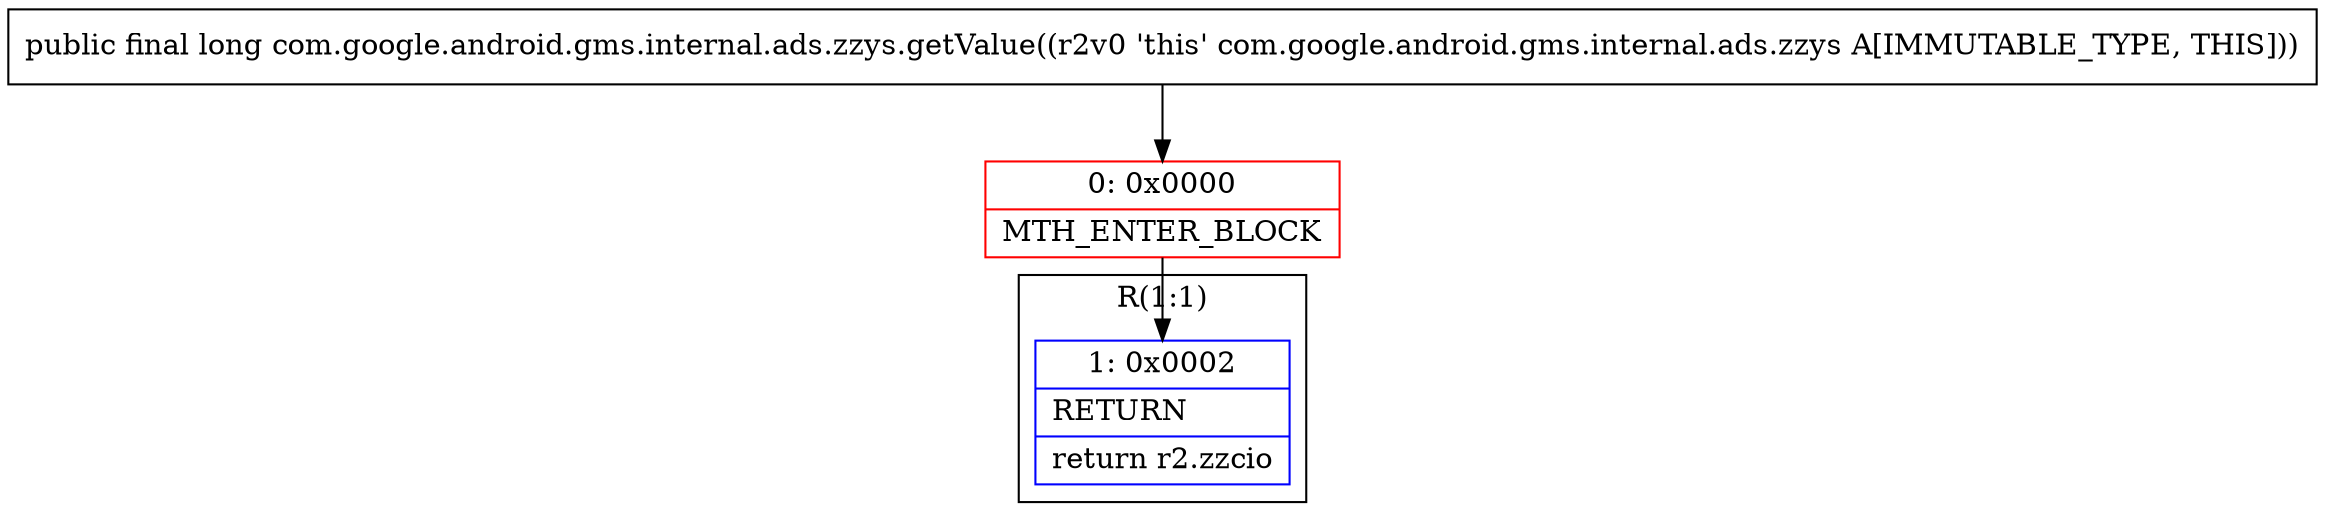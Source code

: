 digraph "CFG forcom.google.android.gms.internal.ads.zzys.getValue()J" {
subgraph cluster_Region_1638981800 {
label = "R(1:1)";
node [shape=record,color=blue];
Node_1 [shape=record,label="{1\:\ 0x0002|RETURN\l|return r2.zzcio\l}"];
}
Node_0 [shape=record,color=red,label="{0\:\ 0x0000|MTH_ENTER_BLOCK\l}"];
MethodNode[shape=record,label="{public final long com.google.android.gms.internal.ads.zzys.getValue((r2v0 'this' com.google.android.gms.internal.ads.zzys A[IMMUTABLE_TYPE, THIS])) }"];
MethodNode -> Node_0;
Node_0 -> Node_1;
}

